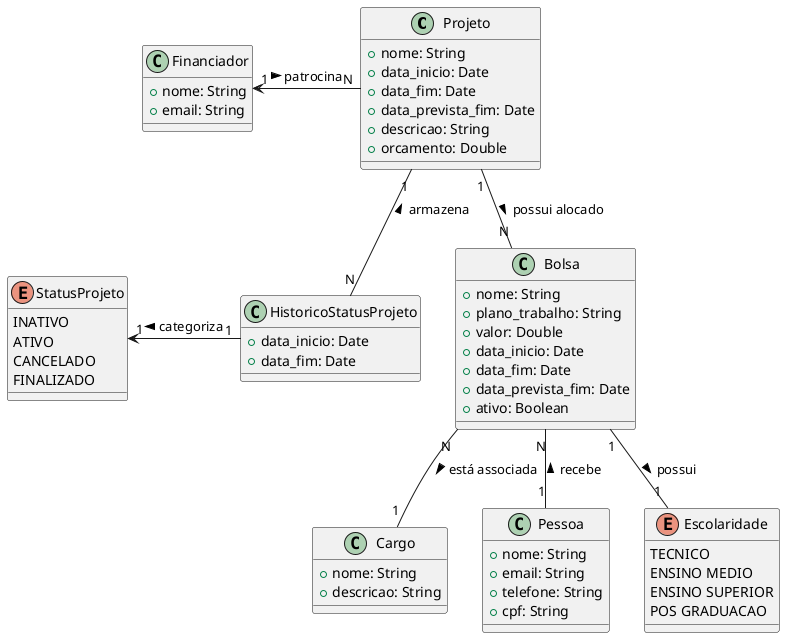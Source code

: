 @startuml diagrama-classe

class Projeto {
  +nome: String
  +data_inicio: Date
  +data_fim: Date  
  +data_prevista_fim: Date
  +descricao: String
  +orcamento: Double
}

class Financiador {
  +nome: String
  +email: String
}

class Cargo {
  +nome: String
  +descricao: String
}

class Pessoa {
  +nome: String
  +email: String
  +telefone: String
  +cpf: String
}

class HistoricoStatusProjeto {
  +data_inicio: Date
  +data_fim: Date  
}

enum StatusProjeto{
  INATIVO
  ATIVO
  CANCELADO
  FINALIZADO
}

class Bolsa {
  +nome: String
  +plano_trabalho: String
  +valor: Double
  +data_inicio: Date
  +data_fim: Date  
  +data_prevista_fim: Date
  +ativo: Boolean
}

enum Escolaridade {
    TECNICO
    ENSINO MEDIO
    ENSINO SUPERIOR
    POS GRADUACAO
}

Projeto "1" -- "N" Bolsa: possui alocado >
Projeto "N" -l-> "1" Financiador : patrocina <

Projeto "1" -- "N" HistoricoStatusProjeto : armazena <
HistoricoStatusProjeto "1" -l-> "1" StatusProjeto : categoriza >

Bolsa "N" -- "1" Pessoa : recebe <
Bolsa "1" -- "1" Escolaridade : possui >

Bolsa "N" -- "1" Cargo : está associada >


@enduml